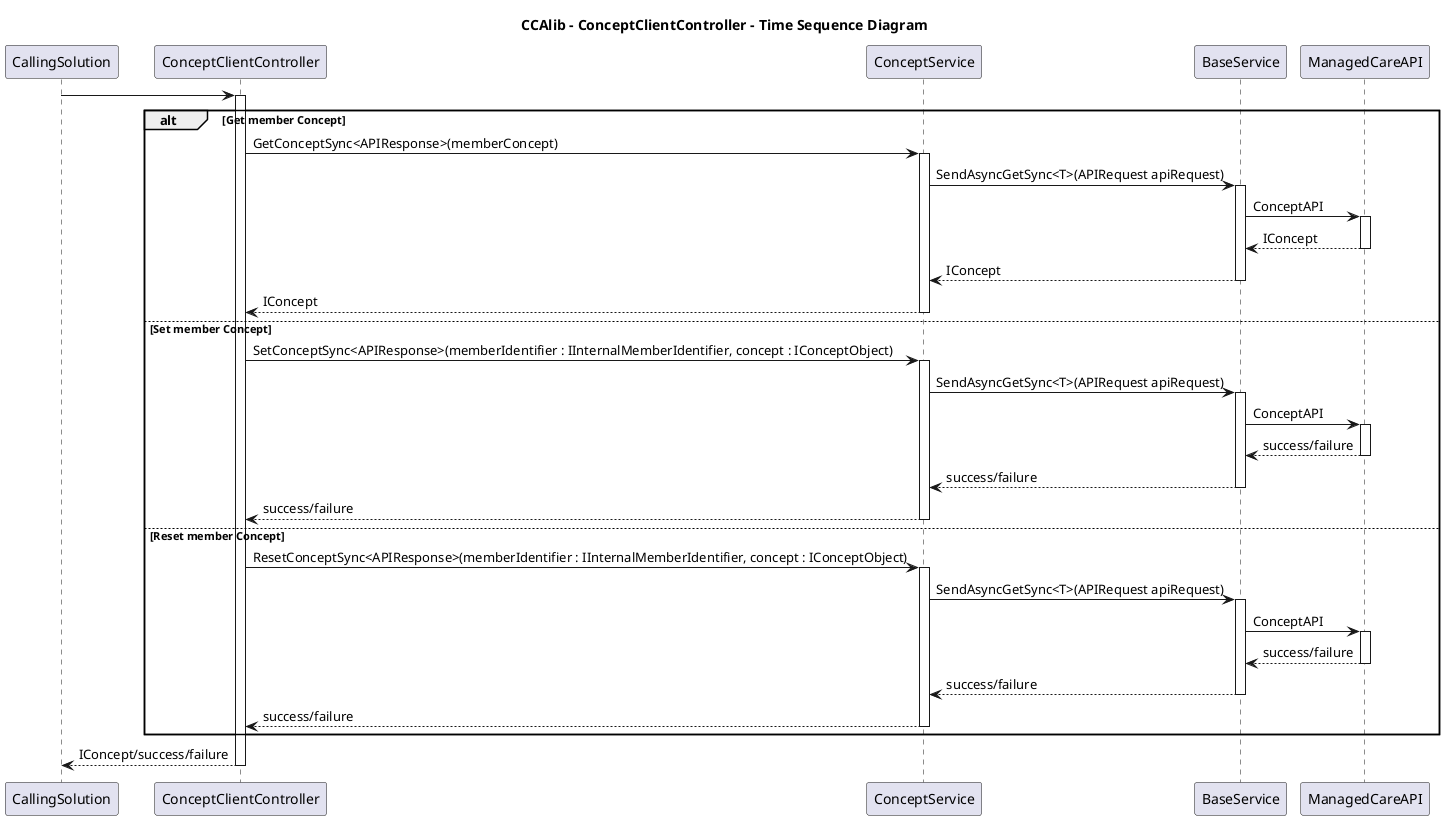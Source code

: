 @startuml
title "CCAlib - ConceptClientController - Time Sequence Diagram"


CallingSolution -> ConceptClientController

activate ConceptClientController

alt Get member Concept

    ConceptClientController -> ConceptService : GetConceptSync<APIResponse>(memberConcept)

    activate ConceptService

    ConceptService -> BaseService : SendAsyncGetSync<T>(APIRequest apiRequest)

    activate BaseService

    BaseService -> ManagedCareAPI : ConceptAPI

    activate ManagedCareAPI

    ManagedCareAPI --> BaseService : IConcept

    deactivate ManagedCareAPI

    BaseService --> ConceptService : IConcept

    deactivate BaseService

    ConceptService --> ConceptClientController : IConcept

    deactivate ConceptService

else Set member Concept

    ConceptClientController -> ConceptService : SetConceptSync<APIResponse>(memberIdentifier : IInternalMemberIdentifier, concept : IConceptObject)

    activate ConceptService

    ConceptService -> BaseService : SendAsyncGetSync<T>(APIRequest apiRequest)

    activate BaseService

    BaseService -> ManagedCareAPI : ConceptAPI

    activate ManagedCareAPI

    ManagedCareAPI --> BaseService : success/failure

    deactivate ManagedCareAPI

    BaseService --> ConceptService : success/failure

    deactivate BaseService

    ConceptService --> ConceptClientController : success/failure

    deactivate ConceptService

else Reset member Concept

    ConceptClientController -> ConceptService : ResetConceptSync<APIResponse>(memberIdentifier : IInternalMemberIdentifier, concept : IConceptObject)

    activate ConceptService

    ConceptService -> BaseService : SendAsyncGetSync<T>(APIRequest apiRequest)

    activate BaseService

    BaseService -> ManagedCareAPI : ConceptAPI

    activate ManagedCareAPI

    ManagedCareAPI --> BaseService : success/failure

    deactivate ManagedCareAPI

    BaseService --> ConceptService : success/failure

    deactivate BaseService

    ConceptService --> ConceptClientController : success/failure

    deactivate ConceptService

end

ConceptClientController --> CallingSolution : IConcept/success/failure

deactivate ConceptClientController

deactivate CallingSolution

@enduml